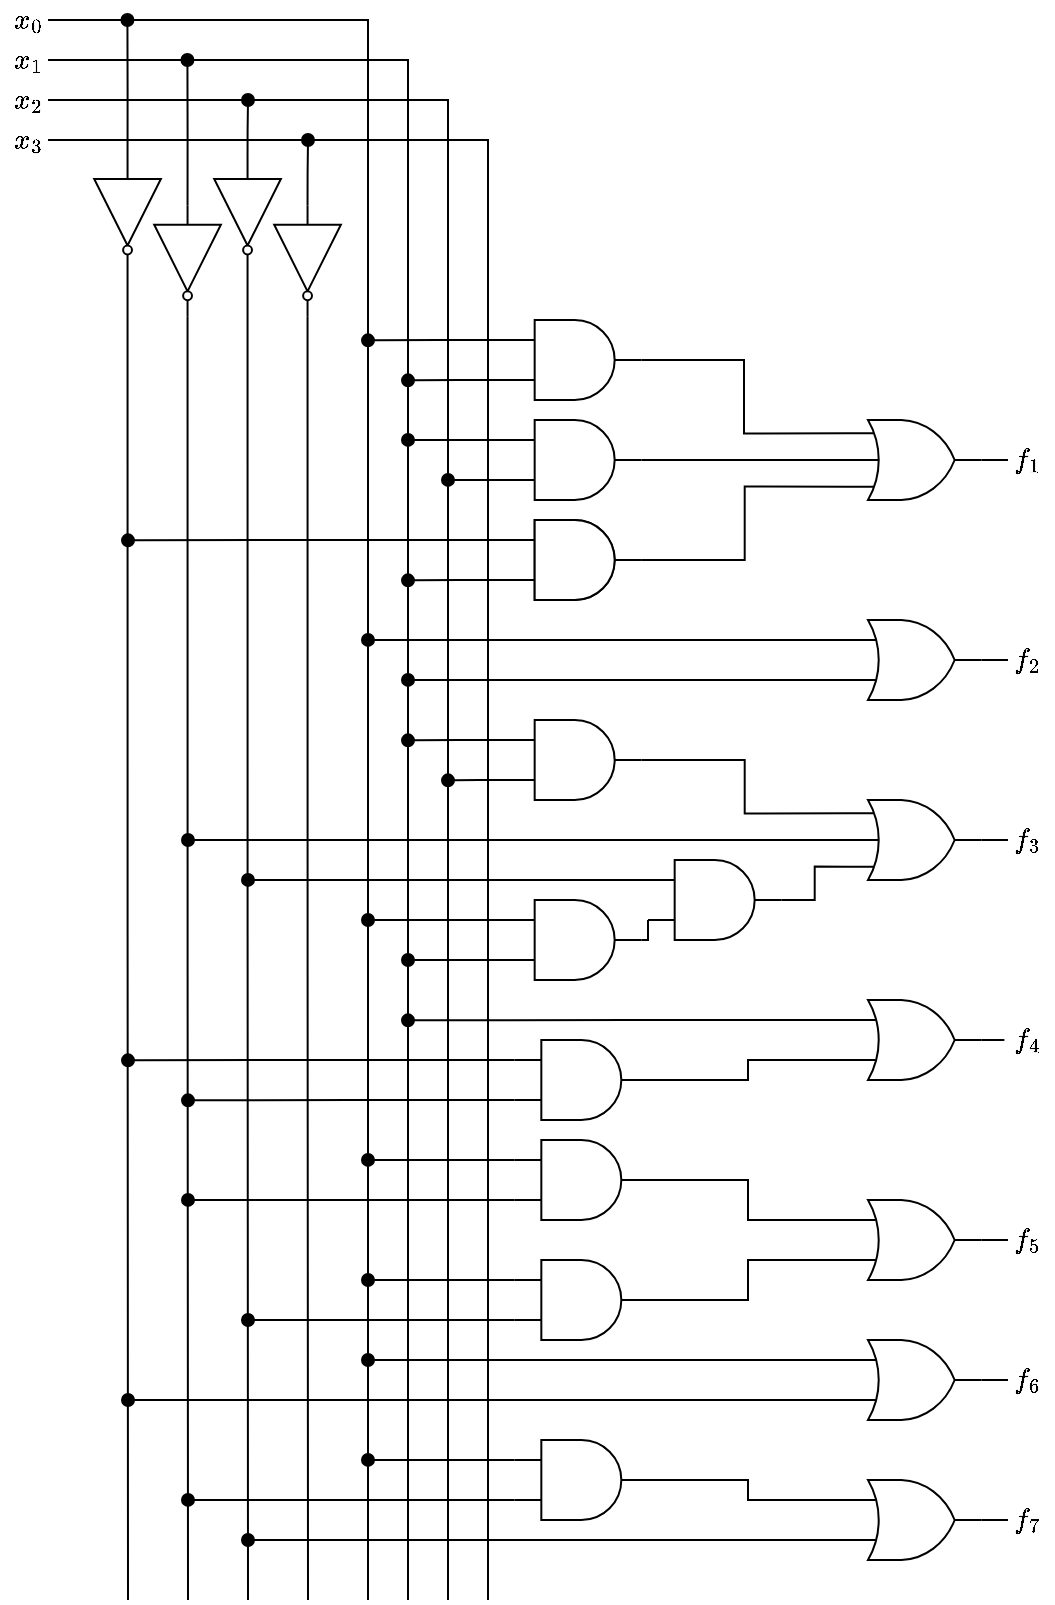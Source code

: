 <mxfile>
    <diagram id="SWcF1mND_rgqTfnpvK3I" name="Page-1">
        <mxGraphModel dx="1650" dy="893" grid="1" gridSize="10" guides="1" tooltips="1" connect="1" arrows="1" fold="1" page="1" pageScale="1" pageWidth="850" pageHeight="1100" background="none" math="1" shadow="0">
            <root>
                <mxCell id="0"/>
                <mxCell id="1" parent="0"/>
                <mxCell id="37" style="edgeStyle=orthogonalEdgeStyle;html=1;endArrow=none;endFill=0;rounded=0;" parent="1" source="25" edge="1">
                    <mxGeometry relative="1" as="geometry">
                        <mxPoint x="240" y="880" as="targetPoint"/>
                        <Array as="points">
                            <mxPoint x="240" y="90"/>
                            <mxPoint x="240" y="800"/>
                        </Array>
                    </mxGeometry>
                </mxCell>
                <mxCell id="25" value="`x_0`" style="text;html=1;strokeColor=none;fillColor=none;align=center;verticalAlign=middle;whiteSpace=wrap;rounded=0;" parent="1" vertex="1">
                    <mxGeometry x="60" y="80" width="20" height="20" as="geometry"/>
                </mxCell>
                <mxCell id="39" style="edgeStyle=orthogonalEdgeStyle;html=1;startArrow=none;startFill=0;endArrow=none;endFill=0;rounded=0;" parent="1" source="26" edge="1">
                    <mxGeometry relative="1" as="geometry">
                        <mxPoint x="260" y="880" as="targetPoint"/>
                        <Array as="points">
                            <mxPoint x="260" y="110"/>
                            <mxPoint x="260" y="800"/>
                        </Array>
                    </mxGeometry>
                </mxCell>
                <mxCell id="26" value="`x_1`" style="text;html=1;strokeColor=none;fillColor=none;align=center;verticalAlign=middle;whiteSpace=wrap;rounded=0;" parent="1" vertex="1">
                    <mxGeometry x="60" y="100" width="20" height="20" as="geometry"/>
                </mxCell>
                <mxCell id="40" style="edgeStyle=orthogonalEdgeStyle;html=1;startArrow=none;startFill=0;endArrow=none;endFill=0;rounded=0;" parent="1" source="27" edge="1">
                    <mxGeometry relative="1" as="geometry">
                        <mxPoint x="280" y="880" as="targetPoint"/>
                        <Array as="points">
                            <mxPoint x="280" y="130"/>
                        </Array>
                    </mxGeometry>
                </mxCell>
                <mxCell id="27" value="`x_2`" style="text;html=1;strokeColor=none;fillColor=none;align=center;verticalAlign=middle;whiteSpace=wrap;rounded=0;" parent="1" vertex="1">
                    <mxGeometry x="60" y="120" width="20" height="20" as="geometry"/>
                </mxCell>
                <mxCell id="41" style="edgeStyle=orthogonalEdgeStyle;html=1;startArrow=none;startFill=0;endArrow=none;endFill=0;rounded=0;" parent="1" source="28" edge="1">
                    <mxGeometry relative="1" as="geometry">
                        <mxPoint x="300" y="880" as="targetPoint"/>
                        <Array as="points">
                            <mxPoint x="300" y="150"/>
                            <mxPoint x="300" y="640"/>
                        </Array>
                    </mxGeometry>
                </mxCell>
                <mxCell id="28" value="`x_3`" style="text;html=1;strokeColor=none;fillColor=none;align=center;verticalAlign=middle;whiteSpace=wrap;rounded=0;" parent="1" vertex="1">
                    <mxGeometry x="60" y="140" width="20" height="20" as="geometry"/>
                </mxCell>
                <mxCell id="126" style="edgeStyle=orthogonalEdgeStyle;rounded=0;html=1;exitX=1;exitY=0.5;exitDx=0;exitDy=0;exitPerimeter=0;startArrow=none;startFill=0;endArrow=none;endFill=0;" parent="1" source="115" edge="1">
                    <mxGeometry relative="1" as="geometry">
                        <mxPoint x="120" y="880" as="targetPoint"/>
                    </mxGeometry>
                </mxCell>
                <mxCell id="130" style="edgeStyle=orthogonalEdgeStyle;rounded=0;html=1;exitX=0;exitY=0.5;exitDx=0;exitDy=0;exitPerimeter=0;startArrow=none;startFill=0;endArrow=oval;endFill=1;" parent="1" source="115" edge="1">
                    <mxGeometry relative="1" as="geometry">
                        <mxPoint x="119.714" y="90" as="targetPoint"/>
                    </mxGeometry>
                </mxCell>
                <mxCell id="115" value="" style="verticalLabelPosition=bottom;shadow=0;dashed=0;align=center;html=1;verticalAlign=top;shape=mxgraph.electrical.logic_gates.inverter_2;rotation=90;" parent="1" vertex="1">
                    <mxGeometry x="92" y="171.11" width="55.55" height="33.33" as="geometry"/>
                </mxCell>
                <mxCell id="125" style="edgeStyle=orthogonalEdgeStyle;rounded=0;html=1;exitX=1;exitY=0.5;exitDx=0;exitDy=0;exitPerimeter=0;startArrow=none;startFill=0;endArrow=none;endFill=0;" parent="1" source="118" edge="1">
                    <mxGeometry relative="1" as="geometry">
                        <mxPoint x="150" y="880" as="targetPoint"/>
                    </mxGeometry>
                </mxCell>
                <mxCell id="129" style="edgeStyle=orthogonalEdgeStyle;rounded=0;html=1;exitX=0;exitY=0.5;exitDx=0;exitDy=0;exitPerimeter=0;startArrow=none;startFill=0;endArrow=oval;endFill=1;" parent="1" source="118" edge="1">
                    <mxGeometry relative="1" as="geometry">
                        <mxPoint x="149.714" y="110" as="targetPoint"/>
                    </mxGeometry>
                </mxCell>
                <mxCell id="118" value="" style="verticalLabelPosition=bottom;shadow=0;dashed=0;align=center;html=1;verticalAlign=top;shape=mxgraph.electrical.logic_gates.inverter_2;rotation=90;" parent="1" vertex="1">
                    <mxGeometry x="122" y="194" width="55.55" height="33.33" as="geometry"/>
                </mxCell>
                <mxCell id="124" style="edgeStyle=orthogonalEdgeStyle;rounded=0;html=1;exitX=1;exitY=0.5;exitDx=0;exitDy=0;exitPerimeter=0;startArrow=none;startFill=0;endArrow=none;endFill=0;" parent="1" source="119" edge="1">
                    <mxGeometry relative="1" as="geometry">
                        <mxPoint x="180" y="880" as="targetPoint"/>
                    </mxGeometry>
                </mxCell>
                <mxCell id="127" style="edgeStyle=orthogonalEdgeStyle;rounded=0;html=1;exitX=0;exitY=0.5;exitDx=0;exitDy=0;exitPerimeter=0;startArrow=none;startFill=0;endArrow=oval;endFill=1;" parent="1" source="119" edge="1">
                    <mxGeometry relative="1" as="geometry">
                        <mxPoint x="180" y="130" as="targetPoint"/>
                    </mxGeometry>
                </mxCell>
                <mxCell id="119" value="" style="verticalLabelPosition=bottom;shadow=0;dashed=0;align=center;html=1;verticalAlign=top;shape=mxgraph.electrical.logic_gates.inverter_2;rotation=90;" parent="1" vertex="1">
                    <mxGeometry x="152" y="171.11" width="55.55" height="33.33" as="geometry"/>
                </mxCell>
                <mxCell id="123" style="edgeStyle=orthogonalEdgeStyle;rounded=0;html=1;exitX=1;exitY=0.5;exitDx=0;exitDy=0;exitPerimeter=0;startArrow=none;startFill=0;endArrow=none;endFill=0;" parent="1" source="120" edge="1">
                    <mxGeometry relative="1" as="geometry">
                        <mxPoint x="210" y="880" as="targetPoint"/>
                    </mxGeometry>
                </mxCell>
                <mxCell id="128" style="edgeStyle=orthogonalEdgeStyle;rounded=0;html=1;exitX=0;exitY=0.5;exitDx=0;exitDy=0;exitPerimeter=0;startArrow=none;startFill=0;endArrow=oval;endFill=1;" parent="1" source="120" edge="1">
                    <mxGeometry relative="1" as="geometry">
                        <mxPoint x="210" y="150" as="targetPoint"/>
                    </mxGeometry>
                </mxCell>
                <mxCell id="120" value="" style="verticalLabelPosition=bottom;shadow=0;dashed=0;align=center;html=1;verticalAlign=top;shape=mxgraph.electrical.logic_gates.inverter_2;rotation=90;" parent="1" vertex="1">
                    <mxGeometry x="182" y="194" width="55.55" height="33.33" as="geometry"/>
                </mxCell>
                <mxCell id="132" style="edgeStyle=orthogonalEdgeStyle;rounded=0;html=1;exitX=0;exitY=0.25;exitDx=0;exitDy=0;exitPerimeter=0;startArrow=none;startFill=0;endArrow=oval;endFill=1;" parent="1" source="131" edge="1">
                    <mxGeometry relative="1" as="geometry">
                        <mxPoint x="240" y="250.17" as="targetPoint"/>
                    </mxGeometry>
                </mxCell>
                <mxCell id="133" style="edgeStyle=orthogonalEdgeStyle;rounded=0;html=1;exitX=0;exitY=0.75;exitDx=0;exitDy=0;exitPerimeter=0;startArrow=none;startFill=0;endArrow=oval;endFill=1;" parent="1" source="131" edge="1">
                    <mxGeometry relative="1" as="geometry">
                        <mxPoint x="260" y="270.17" as="targetPoint"/>
                    </mxGeometry>
                </mxCell>
                <mxCell id="175" style="edgeStyle=orthogonalEdgeStyle;rounded=0;html=1;exitX=1;exitY=0.5;exitDx=0;exitDy=0;exitPerimeter=0;entryX=0;entryY=0.167;entryDx=0;entryDy=0;entryPerimeter=0;startArrow=none;startFill=0;endArrow=none;endFill=0;" parent="1" source="131" target="141" edge="1">
                    <mxGeometry relative="1" as="geometry">
                        <Array as="points">
                            <mxPoint x="428" y="260"/>
                            <mxPoint x="428" y="297"/>
                        </Array>
                    </mxGeometry>
                </mxCell>
                <mxCell id="131" value="" style="verticalLabelPosition=bottom;shadow=0;dashed=0;align=center;html=1;verticalAlign=top;shape=mxgraph.electrical.logic_gates.logic_gate;operation=and;rotation=0;" parent="1" vertex="1">
                    <mxGeometry x="310" y="240" width="66.67" height="40" as="geometry"/>
                </mxCell>
                <mxCell id="135" style="edgeStyle=orthogonalEdgeStyle;rounded=0;html=1;exitX=0;exitY=0.25;exitDx=0;exitDy=0;exitPerimeter=0;startArrow=none;startFill=0;endArrow=oval;endFill=1;" parent="1" source="134" edge="1">
                    <mxGeometry relative="1" as="geometry">
                        <mxPoint x="260" y="299.957" as="targetPoint"/>
                    </mxGeometry>
                </mxCell>
                <mxCell id="136" style="edgeStyle=orthogonalEdgeStyle;rounded=0;html=1;exitX=0;exitY=0.75;exitDx=0;exitDy=0;exitPerimeter=0;startArrow=none;startFill=0;endArrow=oval;endFill=1;" parent="1" source="134" edge="1">
                    <mxGeometry relative="1" as="geometry">
                        <mxPoint x="280" y="319.957" as="targetPoint"/>
                    </mxGeometry>
                </mxCell>
                <mxCell id="176" style="edgeStyle=orthogonalEdgeStyle;rounded=0;html=1;exitX=1;exitY=0.5;exitDx=0;exitDy=0;exitPerimeter=0;entryX=0;entryY=0.5;entryDx=0;entryDy=0;entryPerimeter=0;startArrow=none;startFill=0;endArrow=none;endFill=0;" parent="1" source="134" target="141" edge="1">
                    <mxGeometry relative="1" as="geometry"/>
                </mxCell>
                <mxCell id="134" value="" style="verticalLabelPosition=bottom;shadow=0;dashed=0;align=center;html=1;verticalAlign=top;shape=mxgraph.electrical.logic_gates.logic_gate;operation=and;rotation=0;" parent="1" vertex="1">
                    <mxGeometry x="310" y="290" width="66.67" height="40" as="geometry"/>
                </mxCell>
                <mxCell id="137" value="" style="verticalLabelPosition=bottom;shadow=0;dashed=0;align=center;html=1;verticalAlign=top;shape=mxgraph.electrical.logic_gates.logic_gate;operation=and;rotation=0;" parent="1" vertex="1">
                    <mxGeometry x="310" y="340" width="66.67" height="40" as="geometry"/>
                </mxCell>
                <mxCell id="139" style="edgeStyle=orthogonalEdgeStyle;rounded=0;html=1;exitX=0;exitY=0.25;exitDx=0;exitDy=0;exitPerimeter=0;startArrow=none;startFill=0;endArrow=oval;endFill=1;" parent="1" source="138" edge="1">
                    <mxGeometry relative="1" as="geometry">
                        <mxPoint x="120.0" y="350.17" as="targetPoint"/>
                    </mxGeometry>
                </mxCell>
                <mxCell id="140" style="edgeStyle=orthogonalEdgeStyle;rounded=0;html=1;exitX=0;exitY=0.75;exitDx=0;exitDy=0;exitPerimeter=0;startArrow=none;startFill=0;endArrow=oval;endFill=1;" parent="1" source="138" edge="1">
                    <mxGeometry relative="1" as="geometry">
                        <mxPoint x="260" y="370.17" as="targetPoint"/>
                    </mxGeometry>
                </mxCell>
                <mxCell id="177" style="edgeStyle=orthogonalEdgeStyle;rounded=0;html=1;exitX=1;exitY=0.5;exitDx=0;exitDy=0;exitPerimeter=0;entryX=0;entryY=0.833;entryDx=0;entryDy=0;entryPerimeter=0;startArrow=none;startFill=0;endArrow=none;endFill=0;" parent="1" source="138" target="141" edge="1">
                    <mxGeometry relative="1" as="geometry"/>
                </mxCell>
                <mxCell id="138" value="" style="verticalLabelPosition=bottom;shadow=0;dashed=0;align=center;html=1;verticalAlign=top;shape=mxgraph.electrical.logic_gates.logic_gate;operation=and;rotation=0;" parent="1" vertex="1">
                    <mxGeometry x="310" y="340" width="66.67" height="40" as="geometry"/>
                </mxCell>
                <mxCell id="187" style="edgeStyle=orthogonalEdgeStyle;rounded=0;html=1;exitX=1;exitY=0.5;exitDx=0;exitDy=0;exitPerimeter=0;entryX=0;entryY=0.5;entryDx=0;entryDy=0;startArrow=none;startFill=0;endArrow=none;endFill=0;" parent="1" source="141" target="186" edge="1">
                    <mxGeometry relative="1" as="geometry"/>
                </mxCell>
                <mxCell id="141" value="" style="verticalLabelPosition=bottom;shadow=0;dashed=0;align=center;html=1;verticalAlign=top;shape=mxgraph.electrical.logic_gates.logic_gate;operation=or;numInputs=3;" parent="1" vertex="1">
                    <mxGeometry x="480" y="290" width="66.67" height="40" as="geometry"/>
                </mxCell>
                <mxCell id="148" style="edgeStyle=orthogonalEdgeStyle;rounded=0;html=1;exitX=0;exitY=0.25;exitDx=0;exitDy=0;exitPerimeter=0;startArrow=none;startFill=0;endArrow=oval;endFill=1;" parent="1" source="143" edge="1">
                    <mxGeometry relative="1" as="geometry">
                        <mxPoint x="260" y="450.17" as="targetPoint"/>
                    </mxGeometry>
                </mxCell>
                <mxCell id="149" style="edgeStyle=orthogonalEdgeStyle;rounded=0;html=1;exitX=0;exitY=0.75;exitDx=0;exitDy=0;exitPerimeter=0;startArrow=none;startFill=0;endArrow=oval;endFill=1;" parent="1" source="143" edge="1">
                    <mxGeometry relative="1" as="geometry">
                        <mxPoint x="280" y="470.17" as="targetPoint"/>
                    </mxGeometry>
                </mxCell>
                <mxCell id="178" style="edgeStyle=orthogonalEdgeStyle;rounded=0;html=1;exitX=1;exitY=0.5;exitDx=0;exitDy=0;exitPerimeter=0;entryX=0;entryY=0.167;entryDx=0;entryDy=0;entryPerimeter=0;startArrow=none;startFill=0;endArrow=none;endFill=0;" parent="1" source="143" target="154" edge="1">
                    <mxGeometry relative="1" as="geometry"/>
                </mxCell>
                <mxCell id="143" value="" style="verticalLabelPosition=bottom;shadow=0;dashed=0;align=center;html=1;verticalAlign=top;shape=mxgraph.electrical.logic_gates.logic_gate;operation=and;rotation=0;" parent="1" vertex="1">
                    <mxGeometry x="310" y="440" width="66.67" height="40" as="geometry"/>
                </mxCell>
                <mxCell id="145" style="edgeStyle=orthogonalEdgeStyle;rounded=0;html=1;exitX=0;exitY=0.25;exitDx=0;exitDy=0;exitPerimeter=0;startArrow=none;startFill=0;endArrow=oval;endFill=1;" parent="1" source="144" edge="1">
                    <mxGeometry relative="1" as="geometry">
                        <mxPoint x="240" y="399.957" as="targetPoint"/>
                    </mxGeometry>
                </mxCell>
                <mxCell id="146" style="edgeStyle=orthogonalEdgeStyle;rounded=0;html=1;exitX=0;exitY=0.75;exitDx=0;exitDy=0;exitPerimeter=0;startArrow=none;startFill=0;endArrow=oval;endFill=1;" parent="1" source="144" edge="1">
                    <mxGeometry relative="1" as="geometry">
                        <mxPoint x="260" y="419.957" as="targetPoint"/>
                    </mxGeometry>
                </mxCell>
                <mxCell id="189" style="edgeStyle=orthogonalEdgeStyle;rounded=0;html=1;exitX=1;exitY=0.5;exitDx=0;exitDy=0;exitPerimeter=0;entryX=0;entryY=0.5;entryDx=0;entryDy=0;startArrow=none;startFill=0;endArrow=none;endFill=0;" parent="1" source="144" target="188" edge="1">
                    <mxGeometry relative="1" as="geometry"/>
                </mxCell>
                <mxCell id="144" value="" style="verticalLabelPosition=bottom;shadow=0;dashed=0;align=center;html=1;verticalAlign=top;shape=mxgraph.electrical.logic_gates.logic_gate;operation=or;numInputs=2;" parent="1" vertex="1">
                    <mxGeometry x="480" y="390" width="66.67" height="40" as="geometry"/>
                </mxCell>
                <mxCell id="151" style="edgeStyle=orthogonalEdgeStyle;rounded=0;html=1;exitX=0;exitY=0.25;exitDx=0;exitDy=0;exitPerimeter=0;startArrow=none;startFill=0;endArrow=oval;endFill=1;" parent="1" source="147" edge="1">
                    <mxGeometry relative="1" as="geometry">
                        <mxPoint x="240" y="540" as="targetPoint"/>
                    </mxGeometry>
                </mxCell>
                <mxCell id="152" style="edgeStyle=orthogonalEdgeStyle;rounded=0;html=1;exitX=0;exitY=0.75;exitDx=0;exitDy=0;exitPerimeter=0;startArrow=none;startFill=0;endArrow=oval;endFill=1;" parent="1" source="147" edge="1">
                    <mxGeometry relative="1" as="geometry">
                        <mxPoint x="260" y="560" as="targetPoint"/>
                    </mxGeometry>
                </mxCell>
                <mxCell id="181" style="edgeStyle=orthogonalEdgeStyle;rounded=0;html=1;exitX=1;exitY=0.5;exitDx=0;exitDy=0;exitPerimeter=0;entryX=0;entryY=0.75;entryDx=0;entryDy=0;entryPerimeter=0;startArrow=none;startFill=0;endArrow=none;endFill=0;" parent="1" source="147" target="153" edge="1">
                    <mxGeometry relative="1" as="geometry"/>
                </mxCell>
                <mxCell id="147" value="" style="verticalLabelPosition=bottom;shadow=0;dashed=0;align=center;html=1;verticalAlign=top;shape=mxgraph.electrical.logic_gates.logic_gate;operation=and;rotation=0;" parent="1" vertex="1">
                    <mxGeometry x="310" y="530" width="66.67" height="40" as="geometry"/>
                </mxCell>
                <mxCell id="156" style="edgeStyle=orthogonalEdgeStyle;rounded=0;html=1;exitX=0;exitY=0.25;exitDx=0;exitDy=0;exitPerimeter=0;startArrow=none;startFill=0;endArrow=oval;endFill=1;" parent="1" source="153" edge="1">
                    <mxGeometry relative="1" as="geometry">
                        <mxPoint x="180" y="519.957" as="targetPoint"/>
                    </mxGeometry>
                </mxCell>
                <mxCell id="179" style="edgeStyle=orthogonalEdgeStyle;rounded=0;html=1;exitX=1;exitY=0.5;exitDx=0;exitDy=0;exitPerimeter=0;entryX=0;entryY=0.833;entryDx=0;entryDy=0;entryPerimeter=0;startArrow=none;startFill=0;endArrow=none;endFill=0;" parent="1" source="153" target="154" edge="1">
                    <mxGeometry relative="1" as="geometry"/>
                </mxCell>
                <mxCell id="153" value="" style="verticalLabelPosition=bottom;shadow=0;dashed=0;align=center;html=1;verticalAlign=top;shape=mxgraph.electrical.logic_gates.logic_gate;operation=and;rotation=0;" parent="1" vertex="1">
                    <mxGeometry x="380" y="510" width="66.67" height="40" as="geometry"/>
                </mxCell>
                <mxCell id="155" style="edgeStyle=orthogonalEdgeStyle;rounded=0;html=1;exitX=0;exitY=0.5;exitDx=0;exitDy=0;exitPerimeter=0;startArrow=none;startFill=0;endArrow=oval;endFill=1;" parent="1" source="154" edge="1">
                    <mxGeometry relative="1" as="geometry">
                        <mxPoint x="150" y="500" as="targetPoint"/>
                    </mxGeometry>
                </mxCell>
                <mxCell id="191" style="edgeStyle=orthogonalEdgeStyle;rounded=0;html=1;exitX=1;exitY=0.5;exitDx=0;exitDy=0;exitPerimeter=0;entryX=0;entryY=0.5;entryDx=0;entryDy=0;startArrow=none;startFill=0;endArrow=none;endFill=0;" parent="1" source="154" target="190" edge="1">
                    <mxGeometry relative="1" as="geometry"/>
                </mxCell>
                <mxCell id="154" value="" style="verticalLabelPosition=bottom;shadow=0;dashed=0;align=center;html=1;verticalAlign=top;shape=mxgraph.electrical.logic_gates.logic_gate;operation=or;numInputs=3;" parent="1" vertex="1">
                    <mxGeometry x="480" y="480" width="66.67" height="40" as="geometry"/>
                </mxCell>
                <mxCell id="159" style="edgeStyle=orthogonalEdgeStyle;rounded=0;html=1;exitX=0;exitY=0.25;exitDx=0;exitDy=0;exitPerimeter=0;startArrow=none;startFill=0;endArrow=oval;endFill=1;" parent="1" source="157" edge="1">
                    <mxGeometry relative="1" as="geometry">
                        <mxPoint x="260" y="590.17" as="targetPoint"/>
                    </mxGeometry>
                </mxCell>
                <mxCell id="193" style="edgeStyle=orthogonalEdgeStyle;rounded=0;html=1;exitX=1;exitY=0.5;exitDx=0;exitDy=0;exitPerimeter=0;entryX=-0.09;entryY=0.49;entryDx=0;entryDy=0;entryPerimeter=0;startArrow=none;startFill=0;endArrow=none;endFill=0;" parent="1" source="157" target="192" edge="1">
                    <mxGeometry relative="1" as="geometry"/>
                </mxCell>
                <mxCell id="157" value="" style="verticalLabelPosition=bottom;shadow=0;dashed=0;align=center;html=1;verticalAlign=top;shape=mxgraph.electrical.logic_gates.logic_gate;operation=or;numInputs=2;" parent="1" vertex="1">
                    <mxGeometry x="480" y="580" width="66.67" height="40" as="geometry"/>
                </mxCell>
                <mxCell id="160" style="edgeStyle=orthogonalEdgeStyle;rounded=0;html=1;exitX=0;exitY=0.25;exitDx=0;exitDy=0;exitPerimeter=0;startArrow=none;startFill=0;endArrow=oval;endFill=1;" parent="1" source="158" edge="1">
                    <mxGeometry relative="1" as="geometry">
                        <mxPoint x="120.0" y="610.17" as="targetPoint"/>
                    </mxGeometry>
                </mxCell>
                <mxCell id="161" style="edgeStyle=orthogonalEdgeStyle;rounded=0;html=1;exitX=0;exitY=0.75;exitDx=0;exitDy=0;exitPerimeter=0;startArrow=none;startFill=0;endArrow=oval;endFill=1;" parent="1" source="158" edge="1">
                    <mxGeometry relative="1" as="geometry">
                        <mxPoint x="150" y="630.17" as="targetPoint"/>
                    </mxGeometry>
                </mxCell>
                <mxCell id="182" style="edgeStyle=orthogonalEdgeStyle;rounded=0;html=1;exitX=1;exitY=0.5;exitDx=0;exitDy=0;exitPerimeter=0;entryX=0;entryY=0.75;entryDx=0;entryDy=0;entryPerimeter=0;startArrow=none;startFill=0;endArrow=none;endFill=0;" parent="1" source="158" target="157" edge="1">
                    <mxGeometry relative="1" as="geometry"/>
                </mxCell>
                <mxCell id="158" value="" style="verticalLabelPosition=bottom;shadow=0;dashed=0;align=center;html=1;verticalAlign=top;shape=mxgraph.electrical.logic_gates.logic_gate;operation=and;rotation=0;" parent="1" vertex="1">
                    <mxGeometry x="313.33" y="600" width="66.67" height="40" as="geometry"/>
                </mxCell>
                <mxCell id="163" style="edgeStyle=orthogonalEdgeStyle;rounded=0;html=1;exitX=0;exitY=0.25;exitDx=0;exitDy=0;exitPerimeter=0;startArrow=none;startFill=0;endArrow=oval;endFill=1;" parent="1" source="162" edge="1">
                    <mxGeometry relative="1" as="geometry">
                        <mxPoint x="240" y="659.941" as="targetPoint"/>
                    </mxGeometry>
                </mxCell>
                <mxCell id="164" style="edgeStyle=orthogonalEdgeStyle;rounded=0;html=1;exitX=0;exitY=0.75;exitDx=0;exitDy=0;exitPerimeter=0;startArrow=none;startFill=0;endArrow=oval;endFill=1;" parent="1" source="162" edge="1">
                    <mxGeometry relative="1" as="geometry">
                        <mxPoint x="150" y="679.941" as="targetPoint"/>
                    </mxGeometry>
                </mxCell>
                <mxCell id="183" style="edgeStyle=orthogonalEdgeStyle;rounded=0;html=1;exitX=1;exitY=0.5;exitDx=0;exitDy=0;exitPerimeter=0;entryX=0;entryY=0.25;entryDx=0;entryDy=0;entryPerimeter=0;startArrow=none;startFill=0;endArrow=none;endFill=0;" parent="1" source="162" target="165" edge="1">
                    <mxGeometry relative="1" as="geometry"/>
                </mxCell>
                <mxCell id="162" value="" style="verticalLabelPosition=bottom;shadow=0;dashed=0;align=center;html=1;verticalAlign=top;shape=mxgraph.electrical.logic_gates.logic_gate;operation=and;rotation=0;" parent="1" vertex="1">
                    <mxGeometry x="313.33" y="650" width="66.67" height="40" as="geometry"/>
                </mxCell>
                <mxCell id="195" style="edgeStyle=orthogonalEdgeStyle;rounded=0;html=1;exitX=1;exitY=0.5;exitDx=0;exitDy=0;exitPerimeter=0;entryX=0;entryY=0.5;entryDx=0;entryDy=0;startArrow=none;startFill=0;endArrow=none;endFill=0;" parent="1" source="165" target="194" edge="1">
                    <mxGeometry relative="1" as="geometry"/>
                </mxCell>
                <mxCell id="165" value="" style="verticalLabelPosition=bottom;shadow=0;dashed=0;align=center;html=1;verticalAlign=top;shape=mxgraph.electrical.logic_gates.logic_gate;operation=or;numInputs=2;" parent="1" vertex="1">
                    <mxGeometry x="480" y="680" width="66.67" height="40" as="geometry"/>
                </mxCell>
                <mxCell id="167" style="edgeStyle=orthogonalEdgeStyle;rounded=0;html=1;exitX=0;exitY=0.25;exitDx=0;exitDy=0;exitPerimeter=0;startArrow=none;startFill=0;endArrow=oval;endFill=1;" parent="1" source="166" edge="1">
                    <mxGeometry relative="1" as="geometry">
                        <mxPoint x="240" y="720" as="targetPoint"/>
                    </mxGeometry>
                </mxCell>
                <mxCell id="168" style="edgeStyle=orthogonalEdgeStyle;rounded=0;html=1;exitX=0;exitY=0.75;exitDx=0;exitDy=0;exitPerimeter=0;startArrow=none;startFill=0;endArrow=oval;endFill=1;" parent="1" source="166" edge="1">
                    <mxGeometry relative="1" as="geometry">
                        <mxPoint x="180" y="740" as="targetPoint"/>
                    </mxGeometry>
                </mxCell>
                <mxCell id="184" style="edgeStyle=orthogonalEdgeStyle;rounded=0;html=1;exitX=1;exitY=0.5;exitDx=0;exitDy=0;exitPerimeter=0;entryX=0;entryY=0.75;entryDx=0;entryDy=0;entryPerimeter=0;startArrow=none;startFill=0;endArrow=none;endFill=0;" parent="1" source="166" target="165" edge="1">
                    <mxGeometry relative="1" as="geometry"/>
                </mxCell>
                <mxCell id="166" value="" style="verticalLabelPosition=bottom;shadow=0;dashed=0;align=center;html=1;verticalAlign=top;shape=mxgraph.electrical.logic_gates.logic_gate;operation=and;rotation=0;" parent="1" vertex="1">
                    <mxGeometry x="313.33" y="710" width="66.67" height="40" as="geometry"/>
                </mxCell>
                <mxCell id="171" style="edgeStyle=orthogonalEdgeStyle;rounded=0;html=1;exitX=0;exitY=0.25;exitDx=0;exitDy=0;exitPerimeter=0;startArrow=none;startFill=0;endArrow=oval;endFill=1;" parent="1" source="170" edge="1">
                    <mxGeometry relative="1" as="geometry">
                        <mxPoint x="240" y="809.944" as="targetPoint"/>
                    </mxGeometry>
                </mxCell>
                <mxCell id="172" style="edgeStyle=orthogonalEdgeStyle;rounded=0;html=1;exitX=0;exitY=0.75;exitDx=0;exitDy=0;exitPerimeter=0;startArrow=none;startFill=0;endArrow=oval;endFill=1;" parent="1" source="170" edge="1">
                    <mxGeometry relative="1" as="geometry">
                        <mxPoint x="150" y="829.944" as="targetPoint"/>
                    </mxGeometry>
                </mxCell>
                <mxCell id="185" style="edgeStyle=orthogonalEdgeStyle;rounded=0;html=1;exitX=1;exitY=0.5;exitDx=0;exitDy=0;exitPerimeter=0;entryX=0;entryY=0.25;entryDx=0;entryDy=0;entryPerimeter=0;startArrow=none;startFill=0;endArrow=none;endFill=0;" parent="1" source="170" target="173" edge="1">
                    <mxGeometry relative="1" as="geometry"/>
                </mxCell>
                <mxCell id="170" value="" style="verticalLabelPosition=bottom;shadow=0;dashed=0;align=center;html=1;verticalAlign=top;shape=mxgraph.electrical.logic_gates.logic_gate;operation=and;rotation=0;" parent="1" vertex="1">
                    <mxGeometry x="313.33" y="800" width="66.67" height="40" as="geometry"/>
                </mxCell>
                <mxCell id="174" style="edgeStyle=orthogonalEdgeStyle;rounded=0;html=1;exitX=0;exitY=0.75;exitDx=0;exitDy=0;exitPerimeter=0;startArrow=none;startFill=0;endArrow=oval;endFill=1;" parent="1" source="173" edge="1">
                    <mxGeometry relative="1" as="geometry">
                        <mxPoint x="180" y="850" as="targetPoint"/>
                    </mxGeometry>
                </mxCell>
                <mxCell id="200" style="edgeStyle=orthogonalEdgeStyle;rounded=0;html=1;exitX=1;exitY=0.5;exitDx=0;exitDy=0;exitPerimeter=0;entryX=0;entryY=0.5;entryDx=0;entryDy=0;startArrow=none;startFill=0;endArrow=none;endFill=0;" parent="1" source="173" target="196" edge="1">
                    <mxGeometry relative="1" as="geometry"/>
                </mxCell>
                <mxCell id="173" value="" style="verticalLabelPosition=bottom;shadow=0;dashed=0;align=center;html=1;verticalAlign=top;shape=mxgraph.electrical.logic_gates.logic_gate;operation=or;numInputs=2;" parent="1" vertex="1">
                    <mxGeometry x="480" y="820" width="66.67" height="40" as="geometry"/>
                </mxCell>
                <mxCell id="186" value="`f_1`" style="text;html=1;strokeColor=none;fillColor=none;align=center;verticalAlign=middle;whiteSpace=wrap;rounded=0;" parent="1" vertex="1">
                    <mxGeometry x="560" y="300" width="20" height="20" as="geometry"/>
                </mxCell>
                <mxCell id="188" value="`f_2`" style="text;html=1;strokeColor=none;fillColor=none;align=center;verticalAlign=middle;whiteSpace=wrap;rounded=0;" parent="1" vertex="1">
                    <mxGeometry x="560" y="400" width="20" height="20" as="geometry"/>
                </mxCell>
                <mxCell id="190" value="`f_3`" style="text;html=1;strokeColor=none;fillColor=none;align=center;verticalAlign=middle;whiteSpace=wrap;rounded=0;" parent="1" vertex="1">
                    <mxGeometry x="560" y="490" width="20" height="20" as="geometry"/>
                </mxCell>
                <mxCell id="192" value="`f_4`" style="text;html=1;strokeColor=none;fillColor=none;align=center;verticalAlign=middle;whiteSpace=wrap;rounded=0;" parent="1" vertex="1">
                    <mxGeometry x="560" y="590" width="20" height="20" as="geometry"/>
                </mxCell>
                <mxCell id="194" value="`f_5`" style="text;html=1;strokeColor=none;fillColor=none;align=center;verticalAlign=middle;whiteSpace=wrap;rounded=0;" parent="1" vertex="1">
                    <mxGeometry x="560" y="690" width="20" height="20" as="geometry"/>
                </mxCell>
                <mxCell id="196" value="`f_7`" style="text;html=1;strokeColor=none;fillColor=none;align=center;verticalAlign=middle;whiteSpace=wrap;rounded=0;" parent="1" vertex="1">
                    <mxGeometry x="560" y="830" width="20" height="20" as="geometry"/>
                </mxCell>
                <mxCell id="199" value="`f_6`" style="text;html=1;strokeColor=none;fillColor=none;align=center;verticalAlign=middle;whiteSpace=wrap;rounded=0;" parent="1" vertex="1">
                    <mxGeometry x="560" y="760" width="20" height="20" as="geometry"/>
                </mxCell>
                <mxCell id="203" style="edgeStyle=none;html=1;exitX=1;exitY=0.5;exitDx=0;exitDy=0;exitPerimeter=0;entryX=0;entryY=0.5;entryDx=0;entryDy=0;endArrow=none;endFill=0;" edge="1" parent="1" source="202" target="199">
                    <mxGeometry relative="1" as="geometry"/>
                </mxCell>
                <mxCell id="204" style="edgeStyle=none;html=1;exitX=0;exitY=0.25;exitDx=0;exitDy=0;exitPerimeter=0;endArrow=oval;endFill=1;" edge="1" parent="1" source="202">
                    <mxGeometry relative="1" as="geometry">
                        <mxPoint x="240" y="760" as="targetPoint"/>
                    </mxGeometry>
                </mxCell>
                <mxCell id="205" style="edgeStyle=none;html=1;exitX=0;exitY=0.75;exitDx=0;exitDy=0;exitPerimeter=0;endArrow=oval;endFill=1;" edge="1" parent="1" source="202">
                    <mxGeometry relative="1" as="geometry">
                        <mxPoint x="120" y="780" as="targetPoint"/>
                    </mxGeometry>
                </mxCell>
                <mxCell id="202" value="" style="verticalLabelPosition=bottom;shadow=0;dashed=0;align=center;html=1;verticalAlign=top;shape=mxgraph.electrical.logic_gates.logic_gate;operation=or;numInputs=2;" vertex="1" parent="1">
                    <mxGeometry x="480" y="750" width="66.67" height="40" as="geometry"/>
                </mxCell>
            </root>
        </mxGraphModel>
    </diagram>
</mxfile>